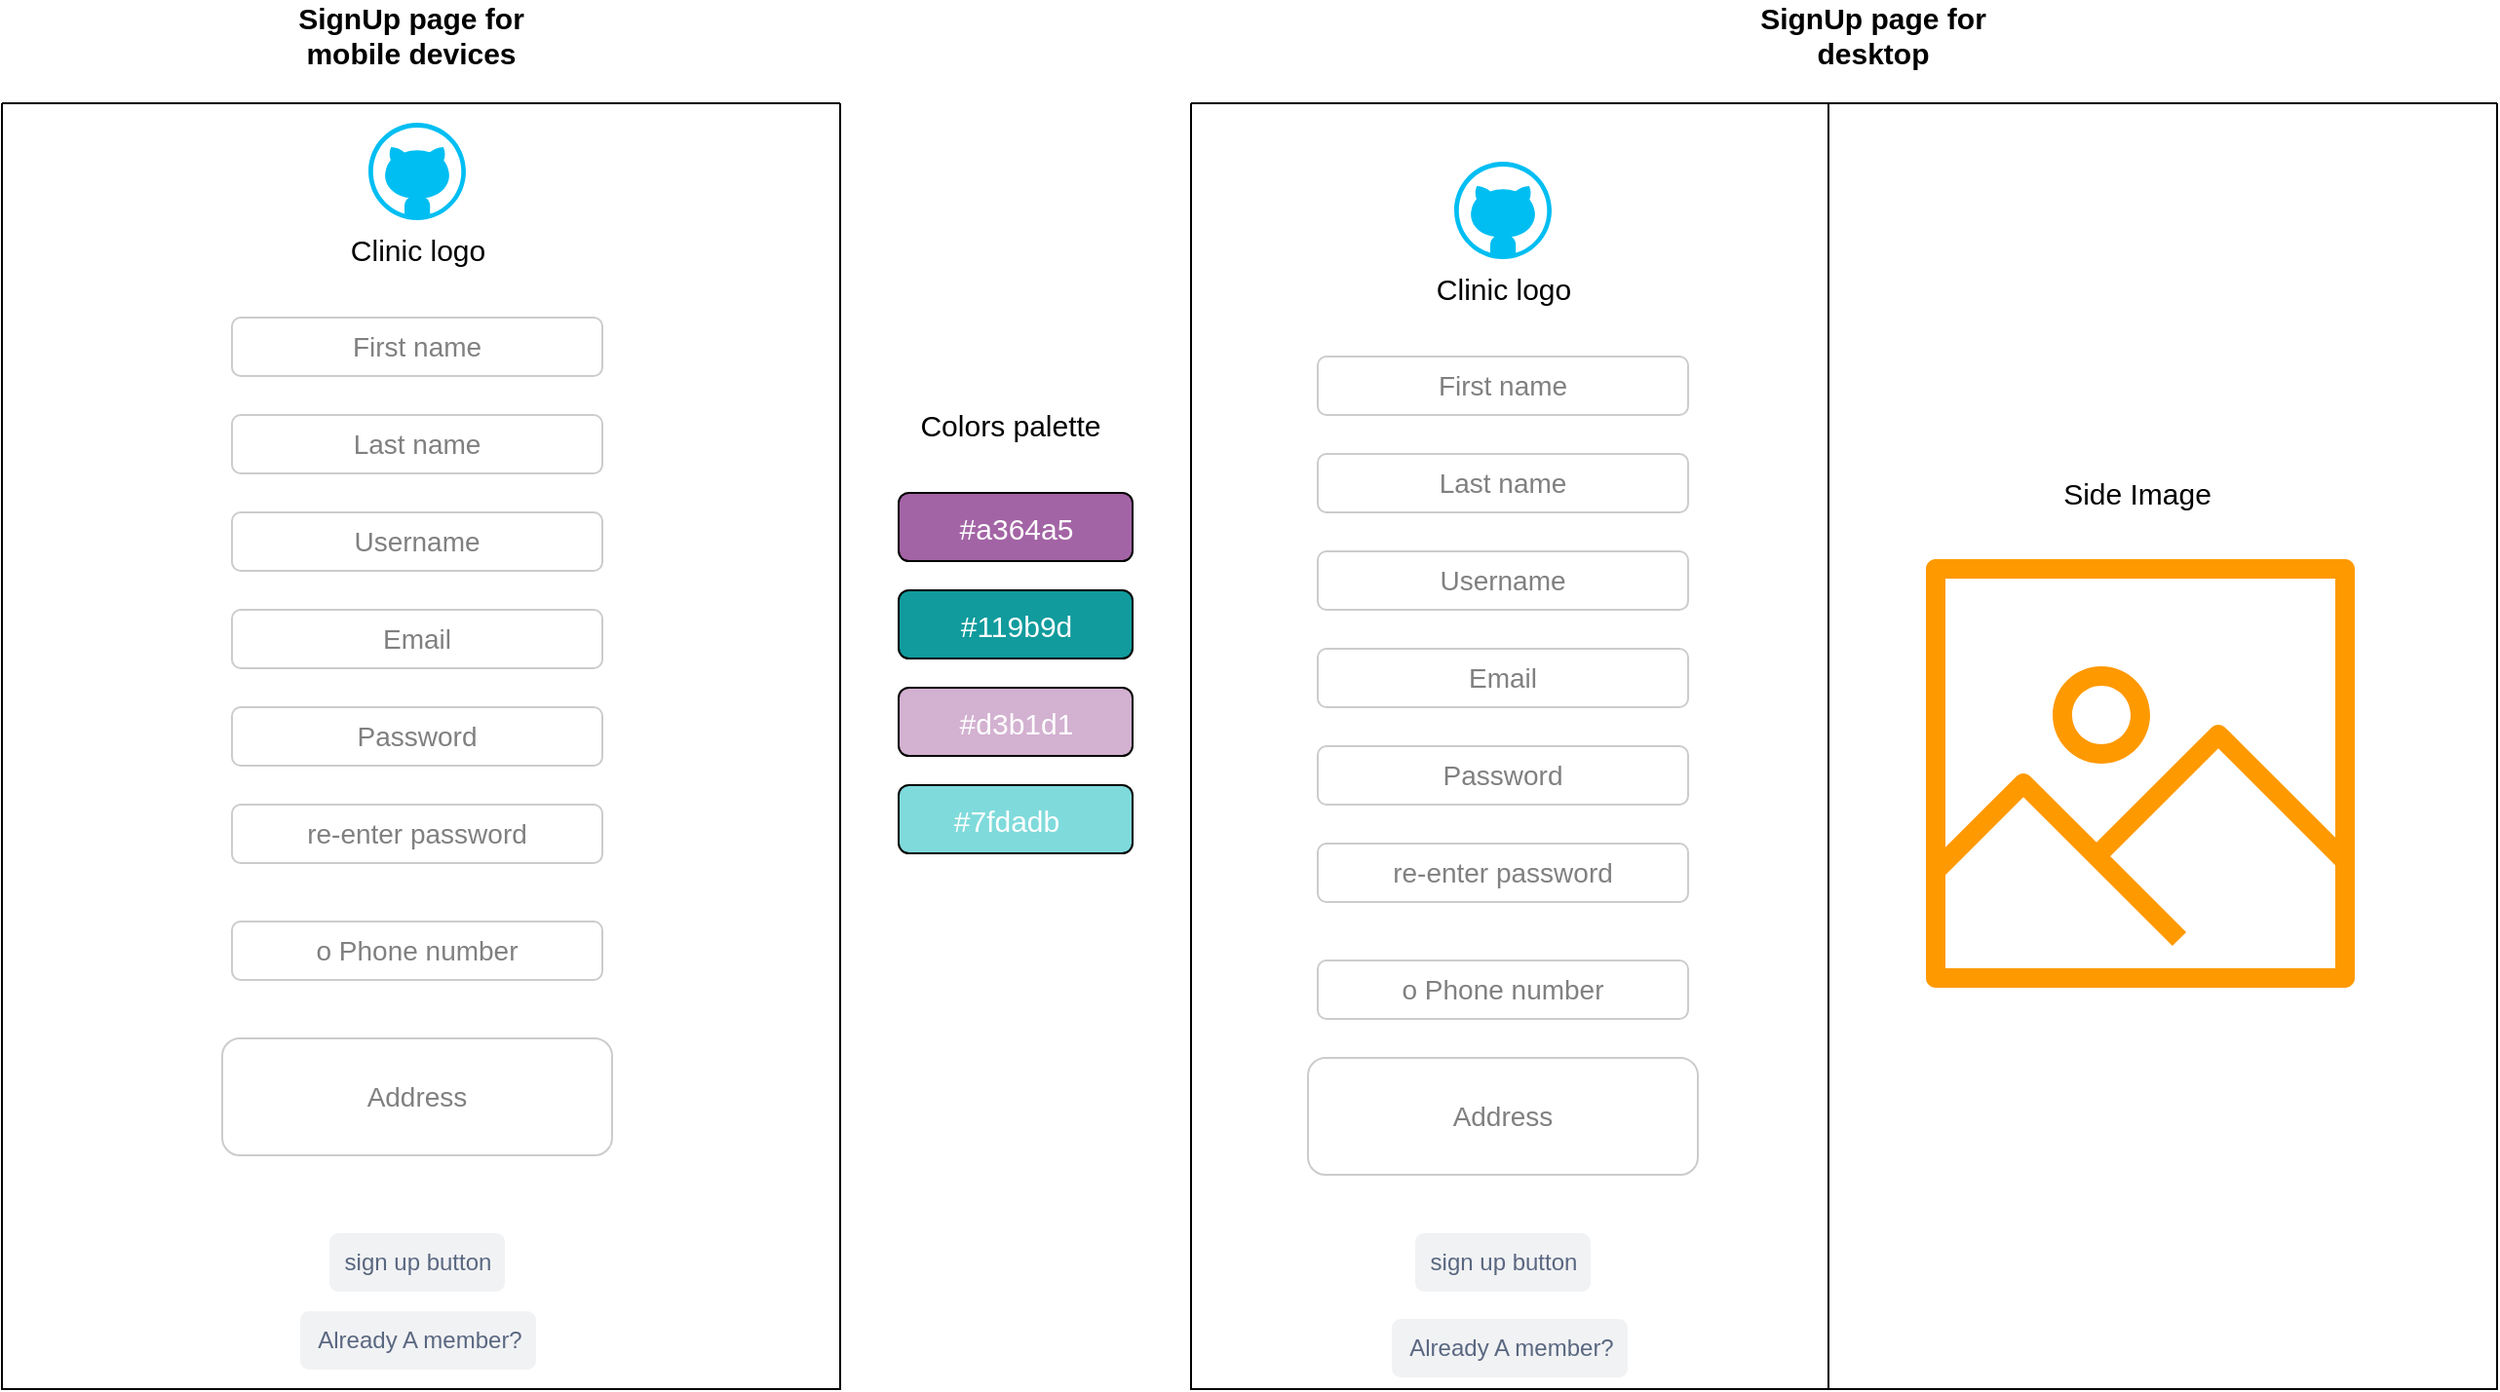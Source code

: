 <mxfile version="15.4.0" type="device"><diagram id="9j5x_TN787UYQgHpIY0V" name="Page-1"><mxGraphModel dx="852" dy="494" grid="1" gridSize="10" guides="1" tooltips="1" connect="1" arrows="1" fold="1" page="1" pageScale="1" pageWidth="850" pageHeight="1100" math="0" shadow="0"><root><mxCell id="0"/><mxCell id="1" parent="0"/><mxCell id="UrEv9GYpFYaXpxeue9EV-1" value="SignUp page for mobile devices" style="text;html=1;strokeColor=none;fillColor=none;align=center;verticalAlign=middle;whiteSpace=wrap;rounded=0;shadow=0;glass=0;sketch=0;fontStyle=1;fontSize=15;" parent="1" vertex="1"><mxGeometry x="190" y="170" width="140" height="30" as="geometry"/></mxCell><mxCell id="UrEv9GYpFYaXpxeue9EV-2" value="" style="swimlane;startSize=0;rounded=0;shadow=0;glass=0;sketch=0;fontSize=15;fillColor=none;gradientColor=none;" parent="1" vertex="1"><mxGeometry x="50" y="220" width="430" height="660" as="geometry"/></mxCell><mxCell id="UrEv9GYpFYaXpxeue9EV-10" value="sign up button" style="rounded=1;fillColor=#F1F2F4;strokeColor=none;html=1;fontColor=#596780;align=center;verticalAlign=middle;fontStyle=0;fontSize=12;sketch=0;shadow=0;glass=0;" parent="UrEv9GYpFYaXpxeue9EV-2" vertex="1"><mxGeometry x="168" y="580" width="90" height="30" as="geometry"/></mxCell><mxCell id="UrEv9GYpFYaXpxeue9EV-12" value="Clinic logo" style="verticalLabelPosition=bottom;html=1;verticalAlign=top;align=center;strokeColor=none;fillColor=#00BEF2;shape=mxgraph.azure.github_code;pointerEvents=1;rounded=0;shadow=0;glass=0;sketch=0;fontSize=15;" parent="UrEv9GYpFYaXpxeue9EV-2" vertex="1"><mxGeometry x="188" y="10" width="50" height="50" as="geometry"/></mxCell><mxCell id="UrEv9GYpFYaXpxeue9EV-25" value="&lt;font style=&quot;font-size: 14px&quot;&gt;First name&lt;/font&gt;" style="rounded=1;whiteSpace=wrap;html=1;align=center;labelBorderColor=none;labelBackgroundColor=none;fontColor=#808080;strokeColor=#CCCCCC;" parent="UrEv9GYpFYaXpxeue9EV-2" vertex="1"><mxGeometry x="118" y="110" width="190" height="30" as="geometry"/></mxCell><mxCell id="UrEv9GYpFYaXpxeue9EV-33" value="&lt;font style=&quot;font-size: 14px&quot;&gt;Address&lt;/font&gt;" style="rounded=1;whiteSpace=wrap;html=1;align=center;labelBorderColor=none;labelBackgroundColor=none;fontColor=#808080;strokeColor=#CCCCCC;" parent="UrEv9GYpFYaXpxeue9EV-2" vertex="1"><mxGeometry x="113" y="480" width="200" height="60" as="geometry"/></mxCell><mxCell id="UrEv9GYpFYaXpxeue9EV-32" value="&lt;font style=&quot;font-size: 14px&quot;&gt;o Phone number&lt;/font&gt;" style="rounded=1;whiteSpace=wrap;html=1;align=center;labelBorderColor=none;labelBackgroundColor=none;fontColor=#808080;strokeColor=#CCCCCC;" parent="UrEv9GYpFYaXpxeue9EV-2" vertex="1"><mxGeometry x="118" y="420" width="190" height="30" as="geometry"/></mxCell><mxCell id="UrEv9GYpFYaXpxeue9EV-31" value="&lt;font style=&quot;font-size: 14px&quot;&gt;re-enter password&lt;/font&gt;" style="rounded=1;whiteSpace=wrap;html=1;align=center;labelBorderColor=none;labelBackgroundColor=none;fontColor=#808080;strokeColor=#CCCCCC;" parent="UrEv9GYpFYaXpxeue9EV-2" vertex="1"><mxGeometry x="118" y="360" width="190" height="30" as="geometry"/></mxCell><mxCell id="UrEv9GYpFYaXpxeue9EV-30" value="&lt;font style=&quot;font-size: 14px&quot;&gt;Password&lt;/font&gt;" style="rounded=1;whiteSpace=wrap;html=1;align=center;labelBorderColor=none;labelBackgroundColor=none;fontColor=#808080;strokeColor=#CCCCCC;" parent="UrEv9GYpFYaXpxeue9EV-2" vertex="1"><mxGeometry x="118" y="310" width="190" height="30" as="geometry"/></mxCell><mxCell id="UrEv9GYpFYaXpxeue9EV-29" value="&lt;font style=&quot;font-size: 14px&quot;&gt;Email&lt;/font&gt;" style="rounded=1;whiteSpace=wrap;html=1;align=center;labelBorderColor=none;labelBackgroundColor=none;fontColor=#808080;strokeColor=#CCCCCC;" parent="UrEv9GYpFYaXpxeue9EV-2" vertex="1"><mxGeometry x="118" y="260" width="190" height="30" as="geometry"/></mxCell><mxCell id="UrEv9GYpFYaXpxeue9EV-28" value="&lt;font style=&quot;font-size: 14px&quot;&gt;Username&lt;/font&gt;" style="rounded=1;whiteSpace=wrap;html=1;align=center;labelBorderColor=none;labelBackgroundColor=none;fontColor=#808080;strokeColor=#CCCCCC;" parent="UrEv9GYpFYaXpxeue9EV-2" vertex="1"><mxGeometry x="118" y="210" width="190" height="30" as="geometry"/></mxCell><mxCell id="UrEv9GYpFYaXpxeue9EV-27" value="&lt;font style=&quot;font-size: 14px&quot;&gt;Last name&lt;/font&gt;" style="rounded=1;whiteSpace=wrap;html=1;align=center;labelBorderColor=none;labelBackgroundColor=none;fontColor=#808080;strokeColor=#CCCCCC;" parent="UrEv9GYpFYaXpxeue9EV-2" vertex="1"><mxGeometry x="118" y="160" width="190" height="30" as="geometry"/></mxCell><mxCell id="UrEv9GYpFYaXpxeue9EV-35" value="SignUp page for desktop" style="text;html=1;strokeColor=none;fillColor=none;align=center;verticalAlign=middle;whiteSpace=wrap;rounded=0;shadow=0;glass=0;sketch=0;fontStyle=1;fontSize=15;" parent="1" vertex="1"><mxGeometry x="940" y="170" width="140" height="30" as="geometry"/></mxCell><mxCell id="UrEv9GYpFYaXpxeue9EV-36" value="" style="swimlane;startSize=0;rounded=0;shadow=0;glass=0;sketch=0;fontSize=15;fillColor=none;gradientColor=none;" parent="1" vertex="1"><mxGeometry x="660" y="220" width="670" height="660" as="geometry"/></mxCell><mxCell id="UrEv9GYpFYaXpxeue9EV-37" value="sign up button" style="rounded=1;fillColor=#F1F2F4;strokeColor=none;html=1;fontColor=#596780;align=center;verticalAlign=middle;fontStyle=0;fontSize=12;sketch=0;shadow=0;glass=0;" parent="UrEv9GYpFYaXpxeue9EV-36" vertex="1"><mxGeometry x="115" y="580" width="90" height="30" as="geometry"/></mxCell><mxCell id="UrEv9GYpFYaXpxeue9EV-38" value="Clinic logo" style="verticalLabelPosition=bottom;html=1;verticalAlign=top;align=center;strokeColor=none;fillColor=#00BEF2;shape=mxgraph.azure.github_code;pointerEvents=1;rounded=0;shadow=0;glass=0;sketch=0;fontSize=15;" parent="UrEv9GYpFYaXpxeue9EV-36" vertex="1"><mxGeometry x="135" y="30" width="50" height="50" as="geometry"/></mxCell><mxCell id="UrEv9GYpFYaXpxeue9EV-39" value="&lt;font style=&quot;font-size: 14px&quot;&gt;First name&lt;/font&gt;" style="rounded=1;whiteSpace=wrap;html=1;align=center;labelBorderColor=none;labelBackgroundColor=none;fontColor=#808080;strokeColor=#CCCCCC;" parent="UrEv9GYpFYaXpxeue9EV-36" vertex="1"><mxGeometry x="65" y="130" width="190" height="30" as="geometry"/></mxCell><mxCell id="UrEv9GYpFYaXpxeue9EV-40" value="&lt;font style=&quot;font-size: 14px&quot;&gt;Address&lt;/font&gt;" style="rounded=1;whiteSpace=wrap;html=1;align=center;labelBorderColor=none;labelBackgroundColor=none;fontColor=#808080;strokeColor=#CCCCCC;" parent="UrEv9GYpFYaXpxeue9EV-36" vertex="1"><mxGeometry x="60" y="490" width="200" height="60" as="geometry"/></mxCell><mxCell id="UrEv9GYpFYaXpxeue9EV-41" value="&lt;font style=&quot;font-size: 14px&quot;&gt;o Phone number&lt;/font&gt;" style="rounded=1;whiteSpace=wrap;html=1;align=center;labelBorderColor=none;labelBackgroundColor=none;fontColor=#808080;strokeColor=#CCCCCC;" parent="UrEv9GYpFYaXpxeue9EV-36" vertex="1"><mxGeometry x="65" y="440" width="190" height="30" as="geometry"/></mxCell><mxCell id="UrEv9GYpFYaXpxeue9EV-42" value="&lt;font style=&quot;font-size: 14px&quot;&gt;re-enter password&lt;/font&gt;" style="rounded=1;whiteSpace=wrap;html=1;align=center;labelBorderColor=none;labelBackgroundColor=none;fontColor=#808080;strokeColor=#CCCCCC;" parent="UrEv9GYpFYaXpxeue9EV-36" vertex="1"><mxGeometry x="65" y="380" width="190" height="30" as="geometry"/></mxCell><mxCell id="UrEv9GYpFYaXpxeue9EV-43" value="&lt;font style=&quot;font-size: 14px&quot;&gt;Password&lt;/font&gt;" style="rounded=1;whiteSpace=wrap;html=1;align=center;labelBorderColor=none;labelBackgroundColor=none;fontColor=#808080;strokeColor=#CCCCCC;" parent="UrEv9GYpFYaXpxeue9EV-36" vertex="1"><mxGeometry x="65" y="330" width="190" height="30" as="geometry"/></mxCell><mxCell id="UrEv9GYpFYaXpxeue9EV-44" value="&lt;font style=&quot;font-size: 14px&quot;&gt;Email&lt;/font&gt;" style="rounded=1;whiteSpace=wrap;html=1;align=center;labelBorderColor=none;labelBackgroundColor=none;fontColor=#808080;strokeColor=#CCCCCC;" parent="UrEv9GYpFYaXpxeue9EV-36" vertex="1"><mxGeometry x="65" y="280" width="190" height="30" as="geometry"/></mxCell><mxCell id="UrEv9GYpFYaXpxeue9EV-45" value="&lt;font style=&quot;font-size: 14px&quot;&gt;Username&lt;/font&gt;" style="rounded=1;whiteSpace=wrap;html=1;align=center;labelBorderColor=none;labelBackgroundColor=none;fontColor=#808080;strokeColor=#CCCCCC;" parent="UrEv9GYpFYaXpxeue9EV-36" vertex="1"><mxGeometry x="65" y="230" width="190" height="30" as="geometry"/></mxCell><mxCell id="UrEv9GYpFYaXpxeue9EV-46" value="&lt;font style=&quot;font-size: 14px&quot;&gt;Last name&lt;/font&gt;" style="rounded=1;whiteSpace=wrap;html=1;align=center;labelBorderColor=none;labelBackgroundColor=none;fontColor=#808080;strokeColor=#CCCCCC;" parent="UrEv9GYpFYaXpxeue9EV-36" vertex="1"><mxGeometry x="65" y="180" width="190" height="30" as="geometry"/></mxCell><mxCell id="UrEv9GYpFYaXpxeue9EV-47" value="" style="sketch=0;outlineConnect=0;fontColor=#232F3E;gradientColor=none;fillColor=#FF9900;strokeColor=none;dashed=0;verticalLabelPosition=bottom;verticalAlign=top;align=center;html=1;fontSize=12;fontStyle=0;aspect=fixed;pointerEvents=1;shape=mxgraph.aws4.container_registry_image;labelBackgroundColor=none;" parent="UrEv9GYpFYaXpxeue9EV-36" vertex="1"><mxGeometry x="377" y="234" width="220" height="220" as="geometry"/></mxCell><mxCell id="UrEv9GYpFYaXpxeue9EV-48" value="Side Image" style="text;html=1;align=center;verticalAlign=middle;resizable=0;points=[];autosize=1;strokeColor=none;fillColor=none;fontSize=15;" parent="UrEv9GYpFYaXpxeue9EV-36" vertex="1"><mxGeometry x="440" y="190" width="90" height="20" as="geometry"/></mxCell><mxCell id="UrEv9GYpFYaXpxeue9EV-49" value="" style="swimlane;startSize=0;labelBackgroundColor=none;fontColor=#000000;strokeColor=#000000;align=center;labelBorderColor=#000000;" parent="UrEv9GYpFYaXpxeue9EV-36" vertex="1" collapsed="1"><mxGeometry x="327" width="343" height="660" as="geometry"><mxRectangle x="870" y="220" width="360" height="660" as="alternateBounds"/></mxGeometry></mxCell><mxCell id="UrEv9GYpFYaXpxeue9EV-50" value="Already A member?" style="rounded=1;fillColor=#F1F2F4;strokeColor=none;html=1;fontColor=#596780;align=center;verticalAlign=middle;fontStyle=0;fontSize=12;sketch=0;shadow=0;glass=0;" parent="UrEv9GYpFYaXpxeue9EV-36" vertex="1"><mxGeometry x="103" y="624" width="121" height="30" as="geometry"/></mxCell><mxCell id="UrEv9GYpFYaXpxeue9EV-51" value="Already A member?" style="rounded=1;fillColor=#F1F2F4;strokeColor=none;html=1;fontColor=#596780;align=center;verticalAlign=middle;fontStyle=0;fontSize=12;sketch=0;shadow=0;glass=0;" parent="1" vertex="1"><mxGeometry x="203" y="840" width="121" height="30" as="geometry"/></mxCell><mxCell id="nxT3lI9DpWPaiKEw9nUz-10" value="Colors palette" style="text;html=1;strokeColor=none;fillColor=none;align=center;verticalAlign=middle;whiteSpace=wrap;rounded=0;shadow=0;glass=0;sketch=0;fontSize=15;" parent="1" vertex="1"><mxGeometry x="515" y="360" width="105" height="50" as="geometry"/></mxCell><mxCell id="nxT3lI9DpWPaiKEw9nUz-11" value="" style="rounded=1;whiteSpace=wrap;html=1;shadow=0;glass=0;sketch=0;fontSize=15;fontColor=#FFFFFF;fillColor=#A364A5;gradientColor=none;" parent="1" vertex="1"><mxGeometry x="510" y="420" width="120" height="35" as="geometry"/></mxCell><mxCell id="nxT3lI9DpWPaiKEw9nUz-12" value="" style="rounded=1;whiteSpace=wrap;html=1;shadow=0;glass=0;sketch=0;fontSize=15;fontColor=#FFFFFF;fillColor=#119B9D;gradientColor=none;" parent="1" vertex="1"><mxGeometry x="510" y="470" width="120" height="35" as="geometry"/></mxCell><mxCell id="nxT3lI9DpWPaiKEw9nUz-13" value="" style="rounded=1;whiteSpace=wrap;html=1;shadow=0;glass=0;sketch=0;fontSize=15;fontColor=#FFFFFF;fillColor=#D3B1D1;gradientColor=none;" parent="1" vertex="1"><mxGeometry x="510" y="520" width="120" height="35" as="geometry"/></mxCell><mxCell id="nxT3lI9DpWPaiKEw9nUz-14" value="" style="rounded=1;whiteSpace=wrap;html=1;shadow=0;glass=0;sketch=0;fontSize=15;fontColor=#FFFFFF;fillColor=#7FDADB;gradientColor=none;" parent="1" vertex="1"><mxGeometry x="510" y="570" width="120" height="35" as="geometry"/></mxCell><mxCell id="nxT3lI9DpWPaiKEw9nUz-15" value="#a364a5" style="text;html=1;align=center;verticalAlign=middle;resizable=0;points=[];autosize=1;fontSize=15;fontColor=#FFFFFF;" parent="1" vertex="1"><mxGeometry x="535" y="427.5" width="70" height="20" as="geometry"/></mxCell><mxCell id="nxT3lI9DpWPaiKEw9nUz-16" value="#7fdadb" style="text;html=1;align=center;verticalAlign=middle;resizable=0;points=[];autosize=1;fontSize=15;fontColor=#FFFFFF;" parent="1" vertex="1"><mxGeometry x="530" y="577.5" width="70" height="20" as="geometry"/></mxCell><mxCell id="nxT3lI9DpWPaiKEw9nUz-17" value="#119b9d" style="text;html=1;align=center;verticalAlign=middle;resizable=0;points=[];autosize=1;fontSize=15;fontColor=#FFFFFF;" parent="1" vertex="1"><mxGeometry x="535" y="477.5" width="70" height="20" as="geometry"/></mxCell><mxCell id="nxT3lI9DpWPaiKEw9nUz-18" value="#d3b1d1" style="text;html=1;align=center;verticalAlign=middle;resizable=0;points=[];autosize=1;fontSize=15;fontColor=#FFFFFF;rounded=0;" parent="1" vertex="1"><mxGeometry x="535" y="527.5" width="70" height="20" as="geometry"/></mxCell></root></mxGraphModel></diagram></mxfile>